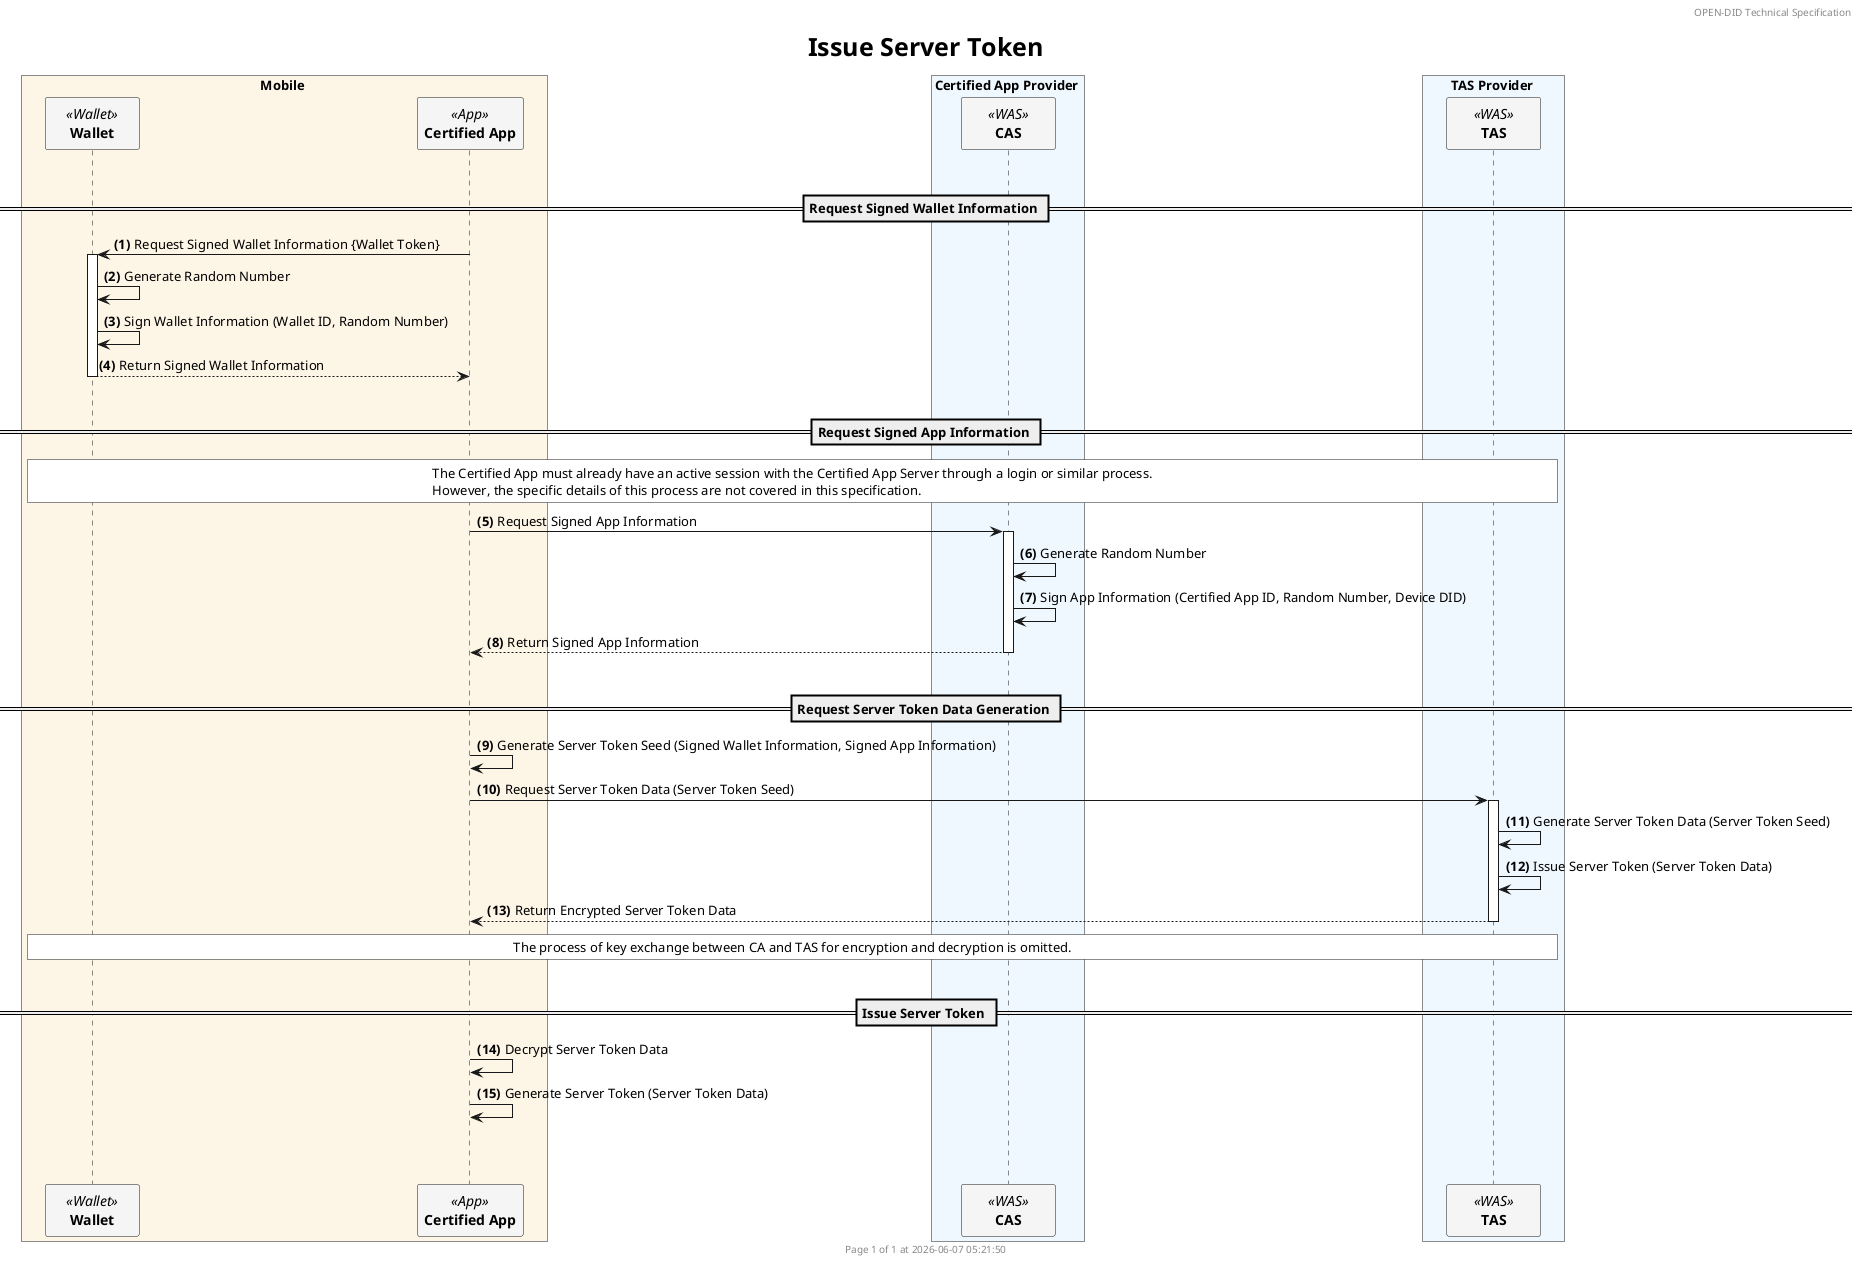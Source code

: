 @startuml issue_server_token_simple

'- - - - - - - - - - - - - - - - - - - - - - - - - - - - - - - - - - - - - - - - - - - - - - - - - - - - - - - - - - -
' Settings
'- - - - - - - - - - - - - - - - - - - - - - - - - - - - - - - - - - - - - - - - - - - - - - - - - - - - - - - - - - -
'=== Header and Footer ===
header OPEN-DID Technical Specification
footer
  	Page %page% of %lastpage% at %date("yyyy-MM-dd hh:mm:ss")
end footer

'=== Title ===
title
	<size:25>Issue Server Token</size>
end title

'=== Options ===
autonumber "<b>(#)</b>"

'=== Participants ===
skinparam ParticipantPadding 20
skinparam BoxPadding 20
skinparam MaxMessageSize 500
skinparam MinClassWidth 80

box Mobile #OldLace
    participant "**Wallet**" as WALLET <<Wallet>> #WhiteSmoke
    participant "**Certified App**" as CA <<App>> #WhiteSmoke    
end box

box Certified App Provider #AliceBlue
    participant "**CAS**" as CAS <<WAS>> #WhiteSmoke
end box

box TAS Provider #AliceBlue
    participant "**TAS**" as TAS <<WAS>> #WhiteSmoke
end box

'- - - - - - - - - - - - - - - - - - - - - - - - - - - - - - - - - - - - - - - - - - - - - - - - - - - - - - - - - - -
' Constants
'- - - - - - - - - - - - - - - - - - - - - - - - - - - - - - - - - - - - - - - - - - - - - - - - - - - - - - - - - - -
!$refdoc = "Refer to separate document"
!$doc = "Refer to data specification document"

'- - - - - - - - - - - - - - - - - - - - - - - - - - - - - - - - - - - - - - - - - - - - - - - - - - - - - - - - - - -
' Content
'- - - - - - - - - - - - - - - - - - - - - - - - - - - - - - - - - - - - - - - - - - - - - - - - - - - - - - - - - - -
||| 

== Request Signed Wallet Information ==
CA -> WALLET ++ : Request Signed Wallet Information {Wallet Token}
WALLET -> WALLET: Generate Random Number
WALLET -> WALLET : Sign Wallet Information (Wallet ID, Random Number)
WALLET --> CA--: Return Signed Wallet Information

||| 
== Request Signed App Information ==
rnote across #white
    The Certified App must already have an active session with the Certified App Server through a login or similar process.
    However, the specific details of this process are not covered in this specification.
end note

CA -> CAS ++ : Request Signed App Information
CAS -> CAS : Generate Random Number
CAS -> CAS : Sign App Information (Certified App ID, Random Number, Device DID)
CAS --> CA--: Return Signed App Information

||| 
== Request Server Token Data Generation ==
CA -> CA: Generate Server Token Seed (Signed Wallet Information, Signed App Information)

CA -> TAS++ : Request Server Token Data (Server Token Seed)
TAS -> TAS: Generate Server Token Data (Server Token Seed)
TAS -> TAS: Issue Server Token (Server Token Data)
TAS --> CA--: Return Encrypted Server Token Data

rnote across #white
    The process of key exchange between CA and TAS for encryption and decryption is omitted.
end note

||| 
== Issue Server Token ==
CA -> CA: Decrypt Server Token Data
CA -> CA: Generate Server Token (Server Token Data)

||| 
||| 
@enduml
